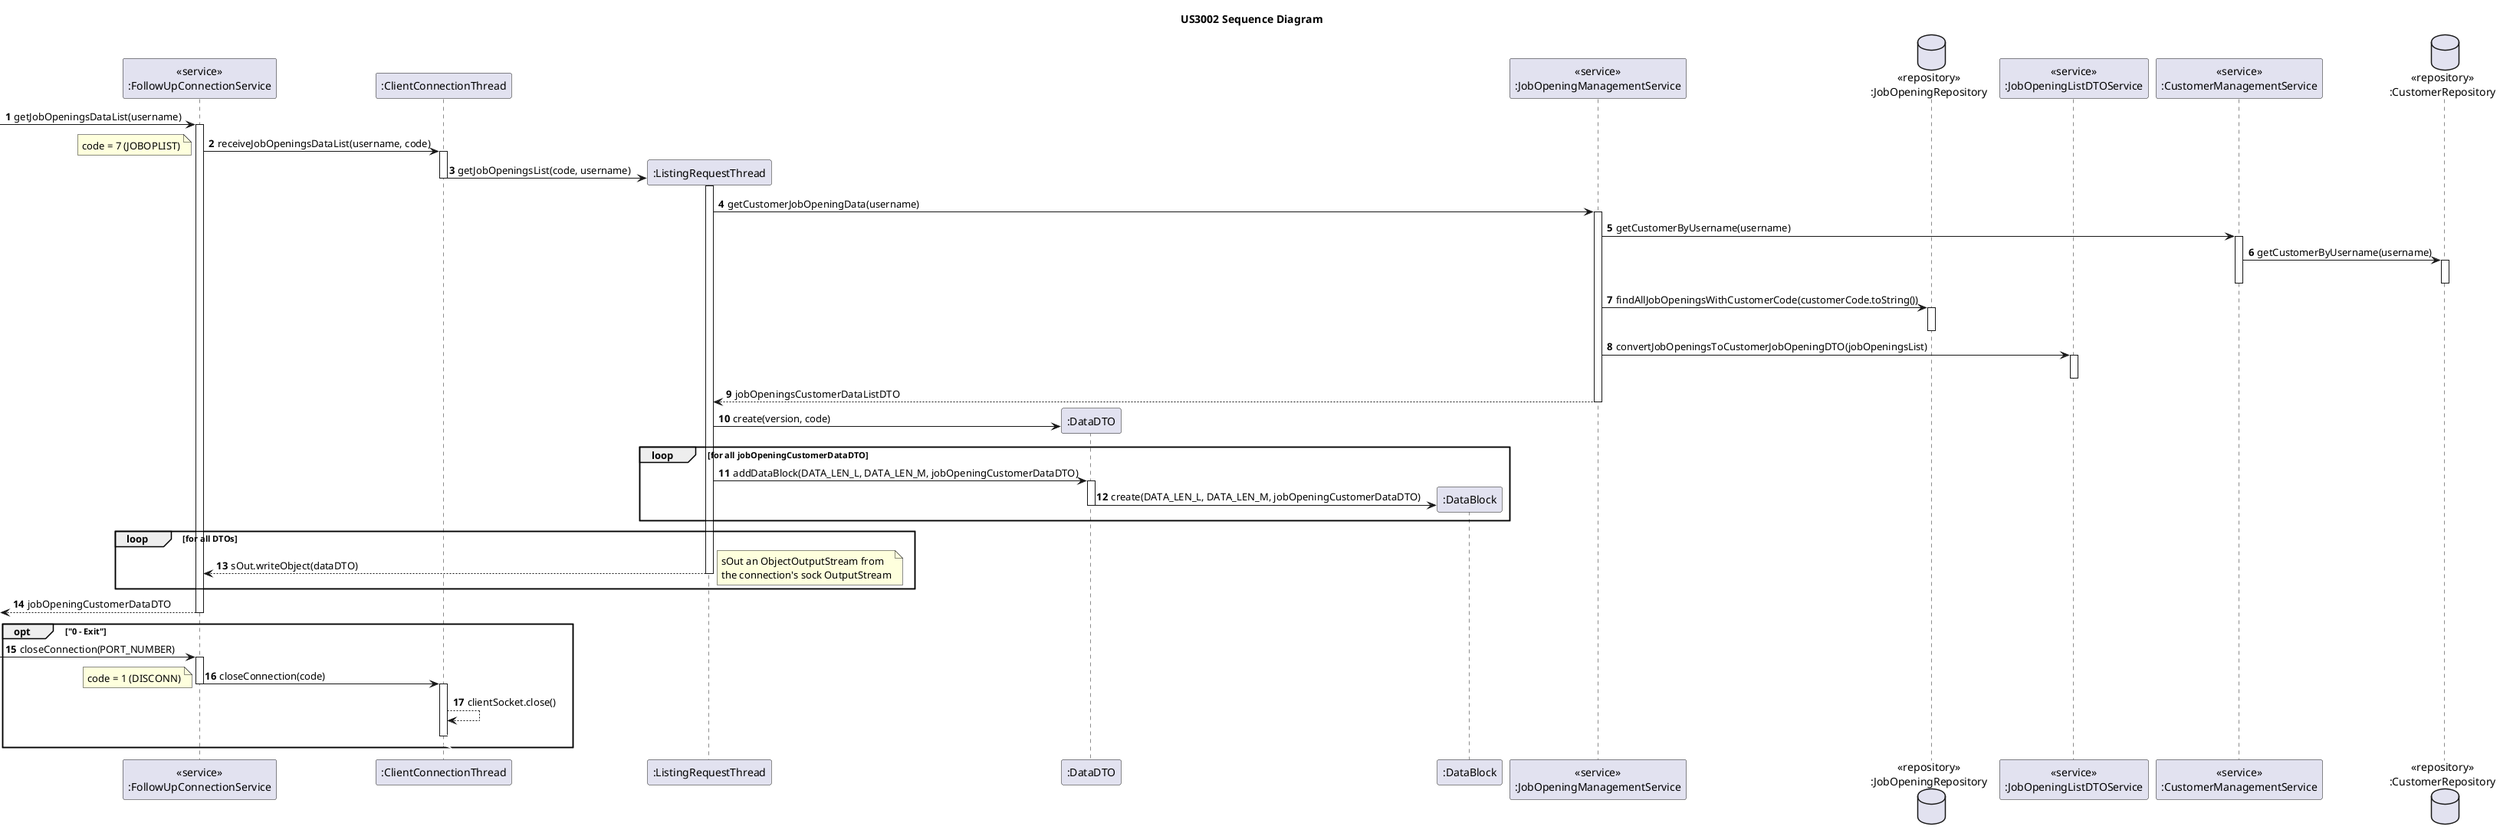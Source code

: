 @startuml

title US3002 Sequence Diagram

participant "<<service>>\n:FollowUpConnectionService" as ConnSrv
participant ":ClientConnectionThread" as CLITHREAD
participant ":ListingRequestThread" as THREAD

participant ":DataDTO" as DataDTO
participant ":DataBlock" as DataBlock

participant "<<service>>\n:JobOpeningManagementService" as JobSrv
database "<<repository>>\n:JobOpeningRepository" as JobOpeningRepository
participant "<<service>>\n:JobOpeningListDTOService" as DTO


participant "<<service>>\n:CustomerManagementService" as CustSrv
database "<<repository>>\n:CustomerRepository" as CustomerRepository

autonumber

 -> ConnSrv : getJobOpeningsDataList(username)
activate ConnSrv

ConnSrv -> CLITHREAD : receiveJobOpeningsDataList(username, code)
note left
code = 7 (JOBOPLIST)
end note

activate CLITHREAD

CLITHREAD -> THREAD** : getJobOpeningsList(code, username)
deactivate CLITHREAD
activate THREAD

THREAD -> JobSrv : getCustomerJobOpeningData(username)
activate JobSrv

JobSrv -> CustSrv : getCustomerByUsername(username)
activate CustSrv

CustSrv -> CustomerRepository : getCustomerByUsername(username)
activate CustomerRepository
deactivate CustomerRepository

deactivate CustSrv

JobSrv -> JobOpeningRepository : findAllJobOpeningsWithCustomerCode(customerCode.toString())
activate JobOpeningRepository
deactivate JobOpeningRepository


JobSrv -> DTO : convertJobOpeningsToCustomerJobOpeningDTO(jobOpeningsList)
activate DTO
deactivate DTO

JobSrv --> THREAD : jobOpeningsCustomerDataListDTO
deactivate JobSrv

THREAD -> DataDTO** : create(version, code)

loop for all jobOpeningCustomerDataDTO
THREAD -> DataDTO : addDataBlock(DATA_LEN_L, DATA_LEN_M, jobOpeningCustomerDataDTO)
activate DataDTO

DataDTO -> DataBlock** : create(DATA_LEN_L, DATA_LEN_M, jobOpeningCustomerDataDTO)
deactivate DataDTO

end loop

loop for all DTOs
THREAD --> ConnSrv : sOut.writeObject(dataDTO)
deactivate THREAD
    note right
    sOut an ObjectOutputStream from
    the connection's sock OutputStream
    end note

end loop

<-- ConnSrv : jobOpeningCustomerDataDTO
deactivate ConnSrv


opt "0 - Exit"

 -> ConnSrv : closeConnection(PORT_NUMBER)
activate ConnSrv

ConnSrv -> CLITHREAD : closeConnection(code)
deactivate ConnSrv
activate CLITHREAD
note left
code = 1 (DISCONN)
end note

CLITHREAD --> CLITHREAD : clientSocket.close()

autonumber stop
CLITHREAD -[#white]> CLITHREAD
deactivate CLITHREAD

end opt

@enduml